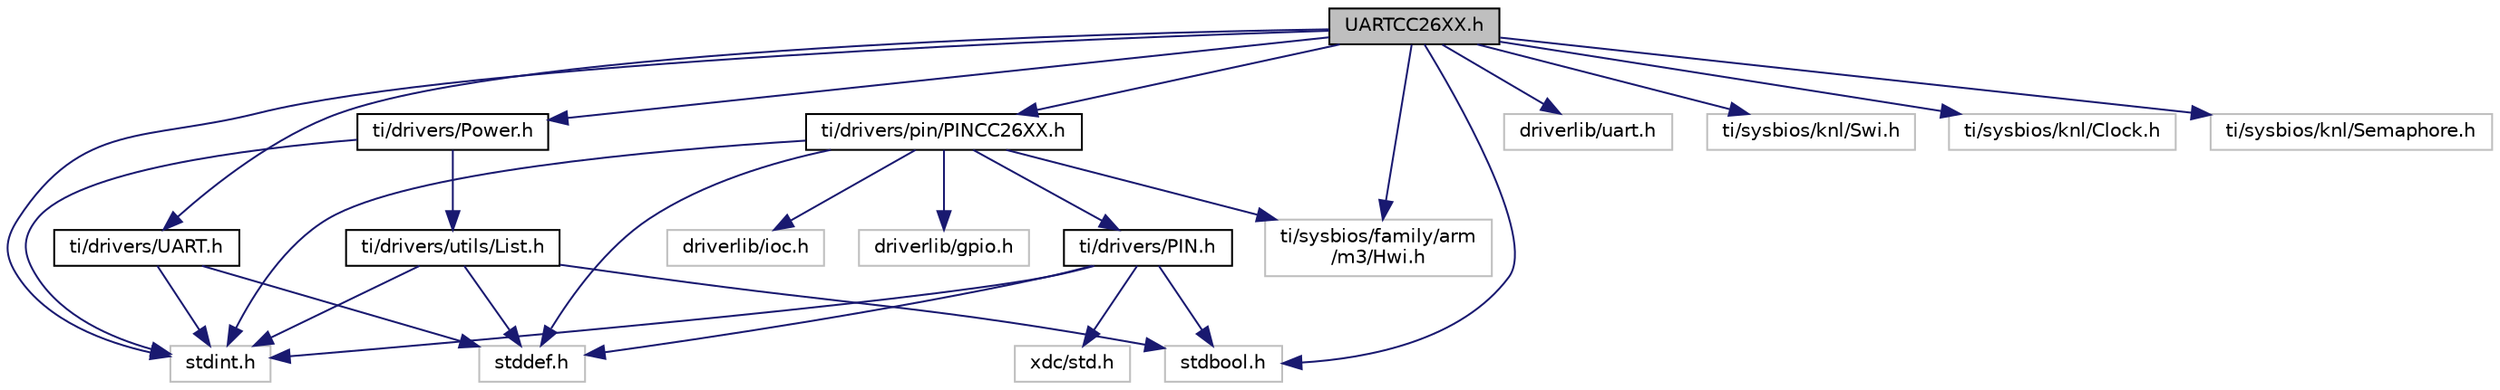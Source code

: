 digraph "UARTCC26XX.h"
{
  edge [fontname="Helvetica",fontsize="10",labelfontname="Helvetica",labelfontsize="10"];
  node [fontname="Helvetica",fontsize="10",shape=record];
  Node1 [label="UARTCC26XX.h",height=0.2,width=0.4,color="black", fillcolor="grey75", style="filled", fontcolor="black"];
  Node1 -> Node2 [color="midnightblue",fontsize="10",style="solid"];
  Node2 [label="stdint.h",height=0.2,width=0.4,color="grey75", fillcolor="white", style="filled"];
  Node1 -> Node3 [color="midnightblue",fontsize="10",style="solid"];
  Node3 [label="stdbool.h",height=0.2,width=0.4,color="grey75", fillcolor="white", style="filled"];
  Node1 -> Node4 [color="midnightblue",fontsize="10",style="solid"];
  Node4 [label="ti/drivers/UART.h",height=0.2,width=0.4,color="black", fillcolor="white", style="filled",URL="$_u_a_r_t_8h.html",tooltip="UART driver interface. "];
  Node4 -> Node2 [color="midnightblue",fontsize="10",style="solid"];
  Node4 -> Node5 [color="midnightblue",fontsize="10",style="solid"];
  Node5 [label="stddef.h",height=0.2,width=0.4,color="grey75", fillcolor="white", style="filled"];
  Node1 -> Node6 [color="midnightblue",fontsize="10",style="solid"];
  Node6 [label="ti/drivers/pin/PINCC26XX.h",height=0.2,width=0.4,color="black", fillcolor="white", style="filled",URL="$_p_i_n_c_c26_x_x_8h.html",tooltip="Device-specific pin & GPIO driver for CC26xx family [def]. "];
  Node6 -> Node7 [color="midnightblue",fontsize="10",style="solid"];
  Node7 [label="ti/drivers/PIN.h",height=0.2,width=0.4,color="black", fillcolor="white", style="filled",URL="$_p_i_n_8h.html",tooltip="Generic PIN & GPIO driver. "];
  Node7 -> Node8 [color="midnightblue",fontsize="10",style="solid"];
  Node8 [label="xdc/std.h",height=0.2,width=0.4,color="grey75", fillcolor="white", style="filled"];
  Node7 -> Node2 [color="midnightblue",fontsize="10",style="solid"];
  Node7 -> Node3 [color="midnightblue",fontsize="10",style="solid"];
  Node7 -> Node5 [color="midnightblue",fontsize="10",style="solid"];
  Node6 -> Node9 [color="midnightblue",fontsize="10",style="solid"];
  Node9 [label="driverlib/ioc.h",height=0.2,width=0.4,color="grey75", fillcolor="white", style="filled"];
  Node6 -> Node10 [color="midnightblue",fontsize="10",style="solid"];
  Node10 [label="driverlib/gpio.h",height=0.2,width=0.4,color="grey75", fillcolor="white", style="filled"];
  Node6 -> Node11 [color="midnightblue",fontsize="10",style="solid"];
  Node11 [label="ti/sysbios/family/arm\l/m3/Hwi.h",height=0.2,width=0.4,color="grey75", fillcolor="white", style="filled"];
  Node6 -> Node2 [color="midnightblue",fontsize="10",style="solid"];
  Node6 -> Node5 [color="midnightblue",fontsize="10",style="solid"];
  Node1 -> Node12 [color="midnightblue",fontsize="10",style="solid"];
  Node12 [label="ti/drivers/Power.h",height=0.2,width=0.4,color="black", fillcolor="white", style="filled",URL="$_power_8h.html",tooltip="Power manager interface. "];
  Node12 -> Node2 [color="midnightblue",fontsize="10",style="solid"];
  Node12 -> Node13 [color="midnightblue",fontsize="10",style="solid"];
  Node13 [label="ti/drivers/utils/List.h",height=0.2,width=0.4,color="black", fillcolor="white", style="filled",URL="$_list_8h.html",tooltip="Linked List interface for use in drivers. "];
  Node13 -> Node2 [color="midnightblue",fontsize="10",style="solid"];
  Node13 -> Node3 [color="midnightblue",fontsize="10",style="solid"];
  Node13 -> Node5 [color="midnightblue",fontsize="10",style="solid"];
  Node1 -> Node14 [color="midnightblue",fontsize="10",style="solid"];
  Node14 [label="driverlib/uart.h",height=0.2,width=0.4,color="grey75", fillcolor="white", style="filled"];
  Node1 -> Node11 [color="midnightblue",fontsize="10",style="solid"];
  Node1 -> Node15 [color="midnightblue",fontsize="10",style="solid"];
  Node15 [label="ti/sysbios/knl/Swi.h",height=0.2,width=0.4,color="grey75", fillcolor="white", style="filled"];
  Node1 -> Node16 [color="midnightblue",fontsize="10",style="solid"];
  Node16 [label="ti/sysbios/knl/Clock.h",height=0.2,width=0.4,color="grey75", fillcolor="white", style="filled"];
  Node1 -> Node17 [color="midnightblue",fontsize="10",style="solid"];
  Node17 [label="ti/sysbios/knl/Semaphore.h",height=0.2,width=0.4,color="grey75", fillcolor="white", style="filled"];
}
